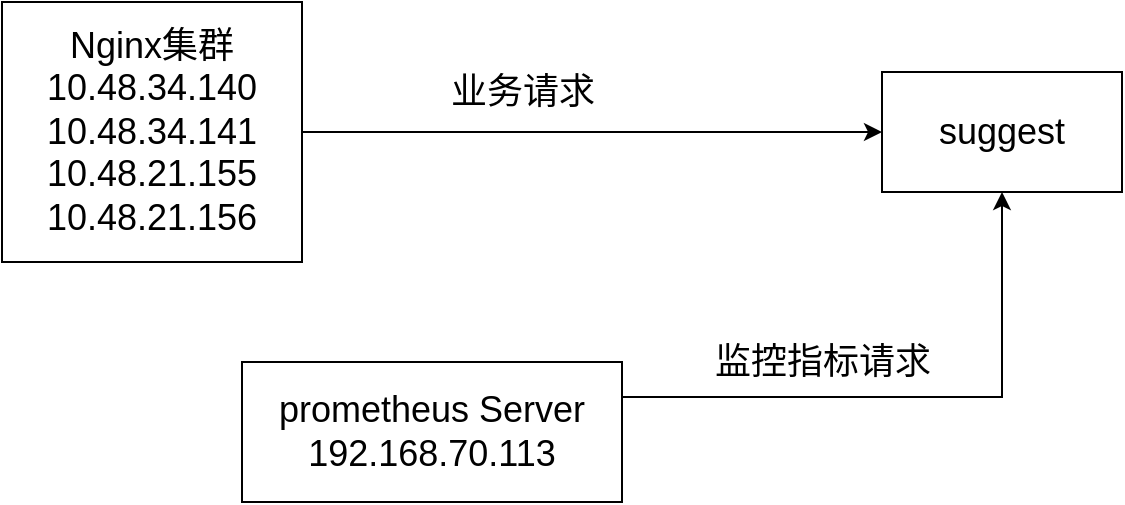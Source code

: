 <mxfile version="12.3.3" type="github" pages="1">
  <diagram id="U5MJr6G4HQvpx7QKTnu_" name="Page-1">
    <mxGraphModel dx="925" dy="512" grid="1" gridSize="10" guides="1" tooltips="1" connect="1" arrows="1" fold="1" page="1" pageScale="1" pageWidth="827" pageHeight="1169" math="0" shadow="0">
      <root>
        <mxCell id="0"/>
        <mxCell id="1" parent="0"/>
        <mxCell id="PqN_USd8AFwf5FaQlG_g-4" style="edgeStyle=orthogonalEdgeStyle;rounded=0;orthogonalLoop=1;jettySize=auto;html=1;entryX=0;entryY=0.5;entryDx=0;entryDy=0;" edge="1" parent="1" source="PqN_USd8AFwf5FaQlG_g-1" target="PqN_USd8AFwf5FaQlG_g-2">
          <mxGeometry relative="1" as="geometry">
            <mxPoint x="270" y="180" as="targetPoint"/>
          </mxGeometry>
        </mxCell>
        <mxCell id="PqN_USd8AFwf5FaQlG_g-1" value="&lt;font&gt;&lt;span style=&quot;font-size: 18px&quot;&gt;Nginx集群&lt;/span&gt;&lt;br&gt;&lt;div&gt;&lt;span style=&quot;font-size: 18px&quot;&gt;10.48.34.140&lt;/span&gt;&lt;/div&gt;&lt;div&gt;&lt;span style=&quot;font-size: 18px&quot;&gt;10.48.34.141&lt;/span&gt;&lt;/div&gt;&lt;div&gt;&lt;span style=&quot;font-size: 18px&quot;&gt;10.48.21.155&lt;/span&gt;&lt;/div&gt;&lt;div&gt;&lt;span style=&quot;font-size: 18px&quot;&gt;10.48.21.156&lt;/span&gt;&lt;/div&gt;&lt;/font&gt;" style="rounded=0;whiteSpace=wrap;html=1;" vertex="1" parent="1">
          <mxGeometry x="50" y="120" width="150" height="130" as="geometry"/>
        </mxCell>
        <mxCell id="PqN_USd8AFwf5FaQlG_g-2" value="&lt;font style=&quot;font-size: 18px&quot;&gt;suggest&lt;/font&gt;" style="rounded=0;whiteSpace=wrap;html=1;" vertex="1" parent="1">
          <mxGeometry x="490" y="155" width="120" height="60" as="geometry"/>
        </mxCell>
        <mxCell id="PqN_USd8AFwf5FaQlG_g-6" style="edgeStyle=orthogonalEdgeStyle;rounded=0;orthogonalLoop=1;jettySize=auto;html=1;exitX=1;exitY=0.25;exitDx=0;exitDy=0;entryX=0.5;entryY=1;entryDx=0;entryDy=0;" edge="1" parent="1" source="PqN_USd8AFwf5FaQlG_g-3" target="PqN_USd8AFwf5FaQlG_g-2">
          <mxGeometry relative="1" as="geometry"/>
        </mxCell>
        <mxCell id="PqN_USd8AFwf5FaQlG_g-3" value="&lt;font style=&quot;font-size: 18px&quot;&gt;prometheus Server&lt;br&gt;192.168.70.113&lt;/font&gt;" style="rounded=0;whiteSpace=wrap;html=1;" vertex="1" parent="1">
          <mxGeometry x="170" y="300" width="190" height="70" as="geometry"/>
        </mxCell>
        <mxCell id="PqN_USd8AFwf5FaQlG_g-7" value="&lt;font style=&quot;font-size: 18px&quot;&gt;业务请求&lt;/font&gt;" style="text;html=1;align=center;verticalAlign=middle;resizable=0;points=[];;autosize=1;" vertex="1" parent="1">
          <mxGeometry x="265" y="155" width="90" height="20" as="geometry"/>
        </mxCell>
        <mxCell id="PqN_USd8AFwf5FaQlG_g-8" value="&lt;font style=&quot;font-size: 18px&quot;&gt;监控指标请求&lt;/font&gt;" style="text;html=1;align=center;verticalAlign=middle;resizable=0;points=[];;autosize=1;" vertex="1" parent="1">
          <mxGeometry x="400" y="290" width="120" height="20" as="geometry"/>
        </mxCell>
      </root>
    </mxGraphModel>
  </diagram>
</mxfile>
